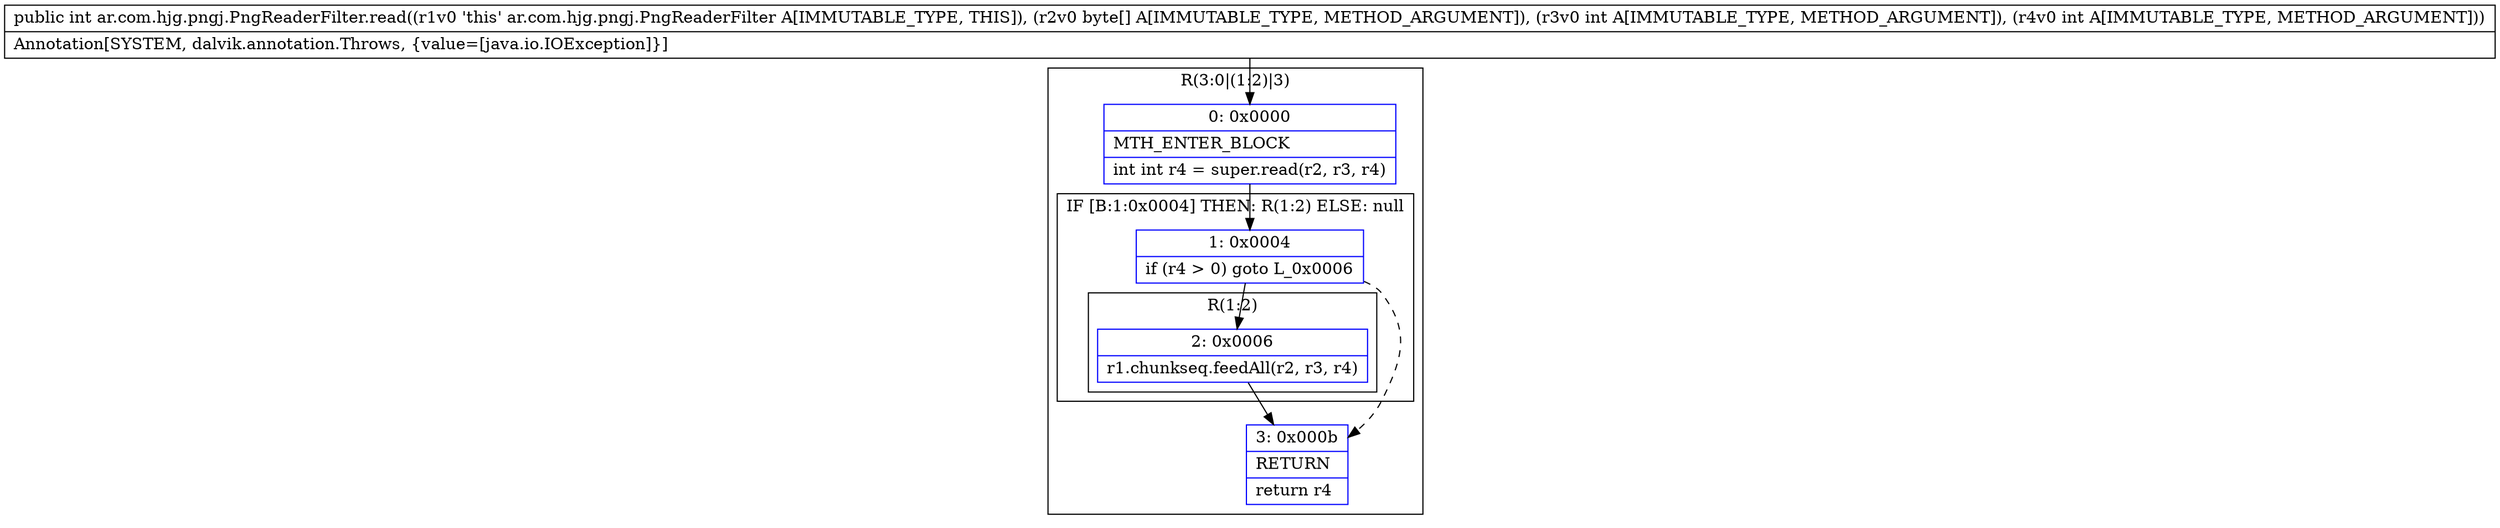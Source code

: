 digraph "CFG forar.com.hjg.pngj.PngReaderFilter.read([BII)I" {
subgraph cluster_Region_523413443 {
label = "R(3:0|(1:2)|3)";
node [shape=record,color=blue];
Node_0 [shape=record,label="{0\:\ 0x0000|MTH_ENTER_BLOCK\l|int int r4 = super.read(r2, r3, r4)\l}"];
subgraph cluster_IfRegion_1923441824 {
label = "IF [B:1:0x0004] THEN: R(1:2) ELSE: null";
node [shape=record,color=blue];
Node_1 [shape=record,label="{1\:\ 0x0004|if (r4 \> 0) goto L_0x0006\l}"];
subgraph cluster_Region_1896489211 {
label = "R(1:2)";
node [shape=record,color=blue];
Node_2 [shape=record,label="{2\:\ 0x0006|r1.chunkseq.feedAll(r2, r3, r4)\l}"];
}
}
Node_3 [shape=record,label="{3\:\ 0x000b|RETURN\l|return r4\l}"];
}
MethodNode[shape=record,label="{public int ar.com.hjg.pngj.PngReaderFilter.read((r1v0 'this' ar.com.hjg.pngj.PngReaderFilter A[IMMUTABLE_TYPE, THIS]), (r2v0 byte[] A[IMMUTABLE_TYPE, METHOD_ARGUMENT]), (r3v0 int A[IMMUTABLE_TYPE, METHOD_ARGUMENT]), (r4v0 int A[IMMUTABLE_TYPE, METHOD_ARGUMENT]))  | Annotation[SYSTEM, dalvik.annotation.Throws, \{value=[java.io.IOException]\}]\l}"];
MethodNode -> Node_0;
Node_0 -> Node_1;
Node_1 -> Node_2;
Node_1 -> Node_3[style=dashed];
Node_2 -> Node_3;
}

